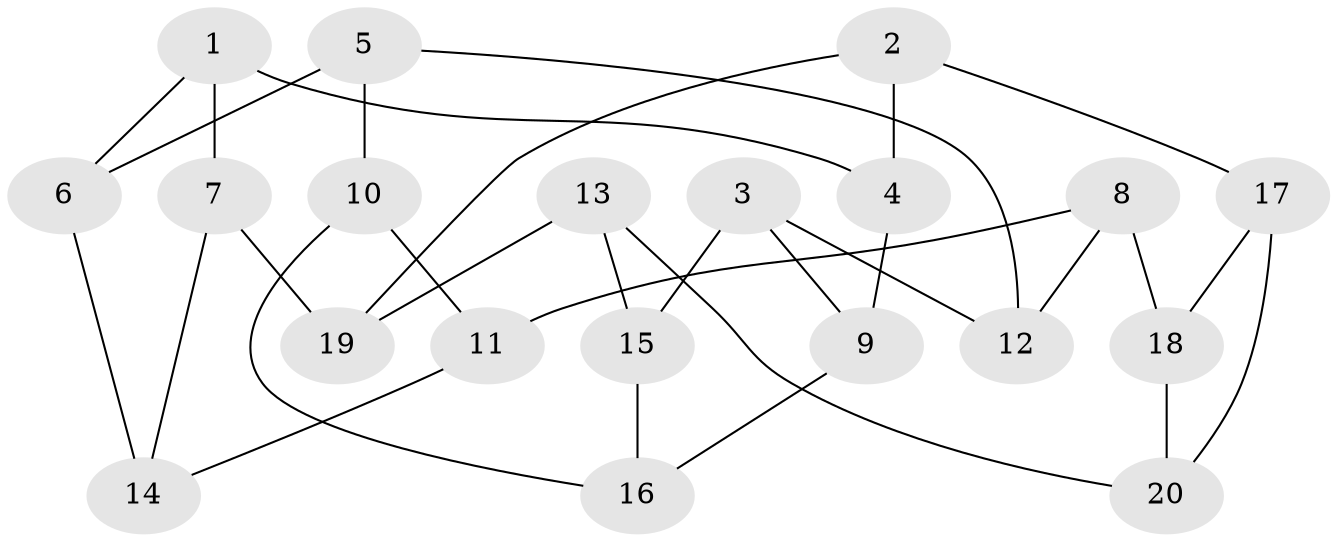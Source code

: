 // Generated by graph-tools (version 1.1) at 2025/46/02/15/25 05:46:28]
// undirected, 20 vertices, 30 edges
graph export_dot {
graph [start="1"]
  node [color=gray90,style=filled];
  1;
  2;
  3;
  4;
  5;
  6;
  7;
  8;
  9;
  10;
  11;
  12;
  13;
  14;
  15;
  16;
  17;
  18;
  19;
  20;
  1 -- 6;
  1 -- 4;
  1 -- 7;
  2 -- 19;
  2 -- 17;
  2 -- 4;
  3 -- 15;
  3 -- 12;
  3 -- 9;
  4 -- 9;
  5 -- 12;
  5 -- 10;
  5 -- 6;
  6 -- 14;
  7 -- 19;
  7 -- 14;
  8 -- 18;
  8 -- 11;
  8 -- 12;
  9 -- 16;
  10 -- 11;
  10 -- 16;
  11 -- 14;
  13 -- 15;
  13 -- 19;
  13 -- 20;
  15 -- 16;
  17 -- 18;
  17 -- 20;
  18 -- 20;
}
